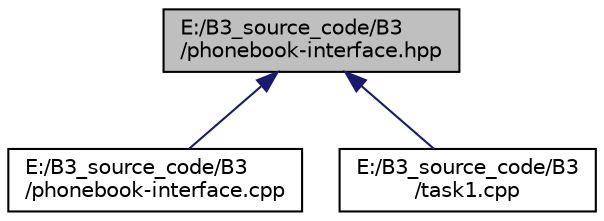 digraph "E:/B3_source_code/B3/phonebook-interface.hpp"
{
 // LATEX_PDF_SIZE
  edge [fontname="Helvetica",fontsize="10",labelfontname="Helvetica",labelfontsize="10"];
  node [fontname="Helvetica",fontsize="10",shape=record];
  Node1 [label="E:/B3_source_code/B3\l/phonebook-interface.hpp",height=0.2,width=0.4,color="black", fillcolor="grey75", style="filled", fontcolor="black",tooltip=" "];
  Node1 -> Node2 [dir="back",color="midnightblue",fontsize="10",style="solid",fontname="Helvetica"];
  Node2 [label="E:/B3_source_code/B3\l/phonebook-interface.cpp",height=0.2,width=0.4,color="black", fillcolor="white", style="filled",URL="$phonebook-interface_8cpp.html",tooltip=" "];
  Node1 -> Node3 [dir="back",color="midnightblue",fontsize="10",style="solid",fontname="Helvetica"];
  Node3 [label="E:/B3_source_code/B3\l/task1.cpp",height=0.2,width=0.4,color="black", fillcolor="white", style="filled",URL="$task1_8cpp.html",tooltip=" "];
}
